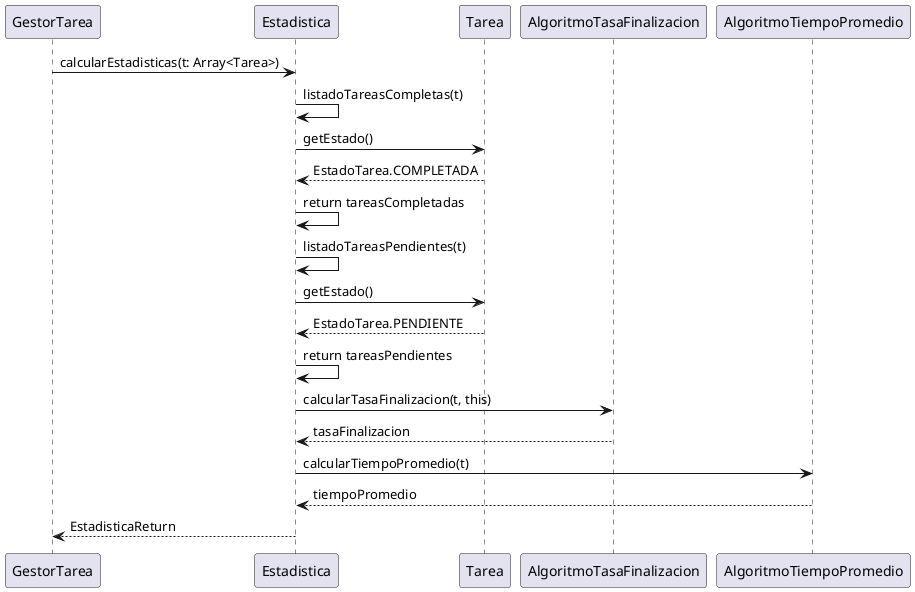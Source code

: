 @startuml Ejecucion de estadistica.
participant GestorTarea
participant Estadistica
participant Tarea
participant AlgoritmoTasaFinalizacion
participant AlgoritmoTiempoPromedio

GestorTarea -> Estadistica: calcularEstadisticas(t: Array<Tarea>)
Estadistica -> Estadistica: listadoTareasCompletas(t)
Estadistica -> Tarea: getEstado()
Tarea --> Estadistica: EstadoTarea.COMPLETADA
Estadistica -> Estadistica: return tareasCompletadas

Estadistica -> Estadistica: listadoTareasPendientes(t)
Estadistica -> Tarea: getEstado()
Tarea --> Estadistica: EstadoTarea.PENDIENTE
Estadistica -> Estadistica: return tareasPendientes

Estadistica -> AlgoritmoTasaFinalizacion: calcularTasaFinalizacion(t, this)
AlgoritmoTasaFinalizacion --> Estadistica: tasaFinalizacion

Estadistica -> AlgoritmoTiempoPromedio: calcularTiempoPromedio(t)
AlgoritmoTiempoPromedio --> Estadistica: tiempoPromedio

Estadistica --> GestorTarea: EstadisticaReturn
@enduml